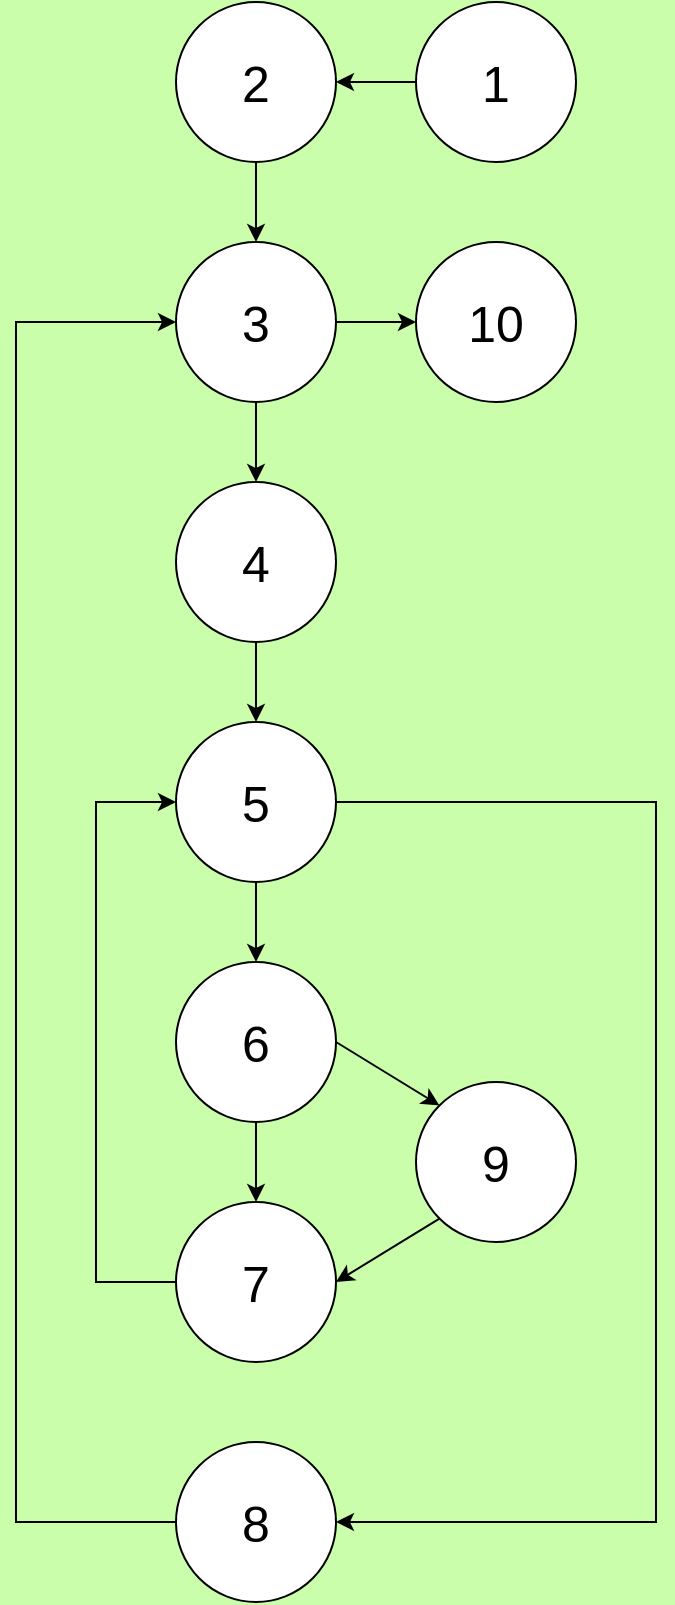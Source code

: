 <mxfile version="24.0.7" type="device">
  <diagram name="Página-1" id="MRNSPl1jp9tP0pJB1Z9j">
    <mxGraphModel dx="2868" dy="1578" grid="1" gridSize="10" guides="1" tooltips="1" connect="1" arrows="1" fold="1" page="1" pageScale="1" pageWidth="827" pageHeight="1169" background="#cafeab" math="0" shadow="0">
      <root>
        <mxCell id="0" />
        <mxCell id="1" parent="0" />
        <mxCell id="5tO343UlVwhr0o6HKUXY-1" value="&lt;font style=&quot;font-size: 25px;&quot;&gt;1&lt;/font&gt;" style="ellipse;whiteSpace=wrap;html=1;aspect=fixed;" vertex="1" parent="1">
          <mxGeometry x="440" y="120" width="80" height="80" as="geometry" />
        </mxCell>
        <mxCell id="5tO343UlVwhr0o6HKUXY-12" style="edgeStyle=orthogonalEdgeStyle;rounded=0;orthogonalLoop=1;jettySize=auto;html=1;exitX=0.5;exitY=1;exitDx=0;exitDy=0;" edge="1" parent="1" source="5tO343UlVwhr0o6HKUXY-2" target="5tO343UlVwhr0o6HKUXY-3">
          <mxGeometry relative="1" as="geometry" />
        </mxCell>
        <mxCell id="5tO343UlVwhr0o6HKUXY-34" style="edgeStyle=orthogonalEdgeStyle;rounded=0;orthogonalLoop=1;jettySize=auto;html=1;exitX=1;exitY=0.5;exitDx=0;exitDy=0;entryX=0;entryY=0.5;entryDx=0;entryDy=0;startArrow=classic;startFill=1;endArrow=none;endFill=0;" edge="1" parent="1" source="5tO343UlVwhr0o6HKUXY-2" target="5tO343UlVwhr0o6HKUXY-1">
          <mxGeometry relative="1" as="geometry" />
        </mxCell>
        <mxCell id="5tO343UlVwhr0o6HKUXY-2" value="&lt;font style=&quot;font-size: 25px;&quot;&gt;2&lt;/font&gt;" style="ellipse;whiteSpace=wrap;html=1;aspect=fixed;" vertex="1" parent="1">
          <mxGeometry x="320" y="120" width="80" height="80" as="geometry" />
        </mxCell>
        <mxCell id="5tO343UlVwhr0o6HKUXY-13" style="edgeStyle=orthogonalEdgeStyle;rounded=0;orthogonalLoop=1;jettySize=auto;html=1;exitX=0.5;exitY=1;exitDx=0;exitDy=0;entryX=0.5;entryY=0;entryDx=0;entryDy=0;" edge="1" parent="1" source="5tO343UlVwhr0o6HKUXY-3" target="5tO343UlVwhr0o6HKUXY-4">
          <mxGeometry relative="1" as="geometry" />
        </mxCell>
        <mxCell id="5tO343UlVwhr0o6HKUXY-35" style="edgeStyle=orthogonalEdgeStyle;rounded=0;orthogonalLoop=1;jettySize=auto;html=1;exitX=1;exitY=0.5;exitDx=0;exitDy=0;entryX=0;entryY=0.5;entryDx=0;entryDy=0;" edge="1" parent="1" source="5tO343UlVwhr0o6HKUXY-3" target="5tO343UlVwhr0o6HKUXY-31">
          <mxGeometry relative="1" as="geometry" />
        </mxCell>
        <mxCell id="5tO343UlVwhr0o6HKUXY-3" value="&lt;font style=&quot;font-size: 25px;&quot;&gt;3&lt;/font&gt;" style="ellipse;whiteSpace=wrap;html=1;aspect=fixed;" vertex="1" parent="1">
          <mxGeometry x="320" y="240" width="80" height="80" as="geometry" />
        </mxCell>
        <mxCell id="5tO343UlVwhr0o6HKUXY-14" style="edgeStyle=orthogonalEdgeStyle;rounded=0;orthogonalLoop=1;jettySize=auto;html=1;exitX=0.5;exitY=1;exitDx=0;exitDy=0;entryX=0.5;entryY=0;entryDx=0;entryDy=0;" edge="1" parent="1" source="5tO343UlVwhr0o6HKUXY-4" target="5tO343UlVwhr0o6HKUXY-5">
          <mxGeometry relative="1" as="geometry" />
        </mxCell>
        <mxCell id="5tO343UlVwhr0o6HKUXY-4" value="&lt;font style=&quot;font-size: 25px;&quot;&gt;4&lt;/font&gt;" style="ellipse;whiteSpace=wrap;html=1;aspect=fixed;" vertex="1" parent="1">
          <mxGeometry x="320" y="360" width="80" height="80" as="geometry" />
        </mxCell>
        <mxCell id="5tO343UlVwhr0o6HKUXY-20" style="edgeStyle=orthogonalEdgeStyle;rounded=0;orthogonalLoop=1;jettySize=auto;html=1;exitX=0.5;exitY=1;exitDx=0;exitDy=0;entryX=0.5;entryY=0;entryDx=0;entryDy=0;" edge="1" parent="1" source="5tO343UlVwhr0o6HKUXY-5" target="5tO343UlVwhr0o6HKUXY-6">
          <mxGeometry relative="1" as="geometry" />
        </mxCell>
        <mxCell id="5tO343UlVwhr0o6HKUXY-29" style="edgeStyle=orthogonalEdgeStyle;rounded=0;orthogonalLoop=1;jettySize=auto;html=1;exitX=1;exitY=0.5;exitDx=0;exitDy=0;entryX=1;entryY=0.5;entryDx=0;entryDy=0;" edge="1" parent="1" source="5tO343UlVwhr0o6HKUXY-5" target="5tO343UlVwhr0o6HKUXY-9">
          <mxGeometry relative="1" as="geometry">
            <Array as="points">
              <mxPoint x="560" y="520" />
              <mxPoint x="560" y="880" />
            </Array>
          </mxGeometry>
        </mxCell>
        <mxCell id="5tO343UlVwhr0o6HKUXY-5" value="&lt;font style=&quot;font-size: 25px;&quot;&gt;5&lt;/font&gt;" style="ellipse;whiteSpace=wrap;html=1;aspect=fixed;" vertex="1" parent="1">
          <mxGeometry x="320" y="480" width="80" height="80" as="geometry" />
        </mxCell>
        <mxCell id="5tO343UlVwhr0o6HKUXY-23" style="edgeStyle=orthogonalEdgeStyle;rounded=0;orthogonalLoop=1;jettySize=auto;html=1;exitX=0.5;exitY=1;exitDx=0;exitDy=0;entryX=0.5;entryY=0;entryDx=0;entryDy=0;" edge="1" parent="1" source="5tO343UlVwhr0o6HKUXY-6" target="5tO343UlVwhr0o6HKUXY-7">
          <mxGeometry relative="1" as="geometry" />
        </mxCell>
        <mxCell id="5tO343UlVwhr0o6HKUXY-24" style="rounded=0;orthogonalLoop=1;jettySize=auto;html=1;exitX=1;exitY=0.5;exitDx=0;exitDy=0;entryX=0;entryY=0;entryDx=0;entryDy=0;" edge="1" parent="1" source="5tO343UlVwhr0o6HKUXY-6" target="5tO343UlVwhr0o6HKUXY-19">
          <mxGeometry relative="1" as="geometry" />
        </mxCell>
        <mxCell id="5tO343UlVwhr0o6HKUXY-6" value="&lt;font style=&quot;font-size: 25px;&quot;&gt;6&lt;/font&gt;" style="ellipse;whiteSpace=wrap;html=1;aspect=fixed;" vertex="1" parent="1">
          <mxGeometry x="320" y="600" width="80" height="80" as="geometry" />
        </mxCell>
        <mxCell id="5tO343UlVwhr0o6HKUXY-33" style="edgeStyle=orthogonalEdgeStyle;rounded=0;orthogonalLoop=1;jettySize=auto;html=1;exitX=0;exitY=0.5;exitDx=0;exitDy=0;entryX=0;entryY=0.5;entryDx=0;entryDy=0;" edge="1" parent="1" source="5tO343UlVwhr0o6HKUXY-7" target="5tO343UlVwhr0o6HKUXY-5">
          <mxGeometry relative="1" as="geometry">
            <Array as="points">
              <mxPoint x="280" y="760" />
              <mxPoint x="280" y="520" />
            </Array>
          </mxGeometry>
        </mxCell>
        <mxCell id="5tO343UlVwhr0o6HKUXY-7" value="&lt;font style=&quot;font-size: 25px;&quot;&gt;7&lt;/font&gt;" style="ellipse;whiteSpace=wrap;html=1;aspect=fixed;" vertex="1" parent="1">
          <mxGeometry x="320" y="720" width="80" height="80" as="geometry" />
        </mxCell>
        <mxCell id="5tO343UlVwhr0o6HKUXY-30" style="edgeStyle=orthogonalEdgeStyle;rounded=0;orthogonalLoop=1;jettySize=auto;html=1;exitX=0;exitY=0.5;exitDx=0;exitDy=0;entryX=0;entryY=0.5;entryDx=0;entryDy=0;" edge="1" parent="1" source="5tO343UlVwhr0o6HKUXY-9" target="5tO343UlVwhr0o6HKUXY-3">
          <mxGeometry relative="1" as="geometry">
            <Array as="points">
              <mxPoint x="240" y="880" />
              <mxPoint x="240" y="280" />
            </Array>
          </mxGeometry>
        </mxCell>
        <mxCell id="5tO343UlVwhr0o6HKUXY-9" value="&lt;font style=&quot;font-size: 25px;&quot;&gt;8&lt;/font&gt;" style="ellipse;whiteSpace=wrap;html=1;aspect=fixed;" vertex="1" parent="1">
          <mxGeometry x="320" y="840" width="80" height="80" as="geometry" />
        </mxCell>
        <mxCell id="5tO343UlVwhr0o6HKUXY-22" style="rounded=0;orthogonalLoop=1;jettySize=auto;html=1;exitX=0;exitY=1;exitDx=0;exitDy=0;entryX=1;entryY=0.5;entryDx=0;entryDy=0;" edge="1" parent="1" source="5tO343UlVwhr0o6HKUXY-19" target="5tO343UlVwhr0o6HKUXY-7">
          <mxGeometry relative="1" as="geometry" />
        </mxCell>
        <mxCell id="5tO343UlVwhr0o6HKUXY-19" value="&lt;font style=&quot;font-size: 25px;&quot;&gt;9&lt;/font&gt;" style="ellipse;whiteSpace=wrap;html=1;aspect=fixed;" vertex="1" parent="1">
          <mxGeometry x="440" y="660" width="80" height="80" as="geometry" />
        </mxCell>
        <mxCell id="5tO343UlVwhr0o6HKUXY-31" value="&lt;font style=&quot;font-size: 25px;&quot;&gt;10&lt;/font&gt;" style="ellipse;whiteSpace=wrap;html=1;aspect=fixed;" vertex="1" parent="1">
          <mxGeometry x="440" y="240" width="80" height="80" as="geometry" />
        </mxCell>
      </root>
    </mxGraphModel>
  </diagram>
</mxfile>
